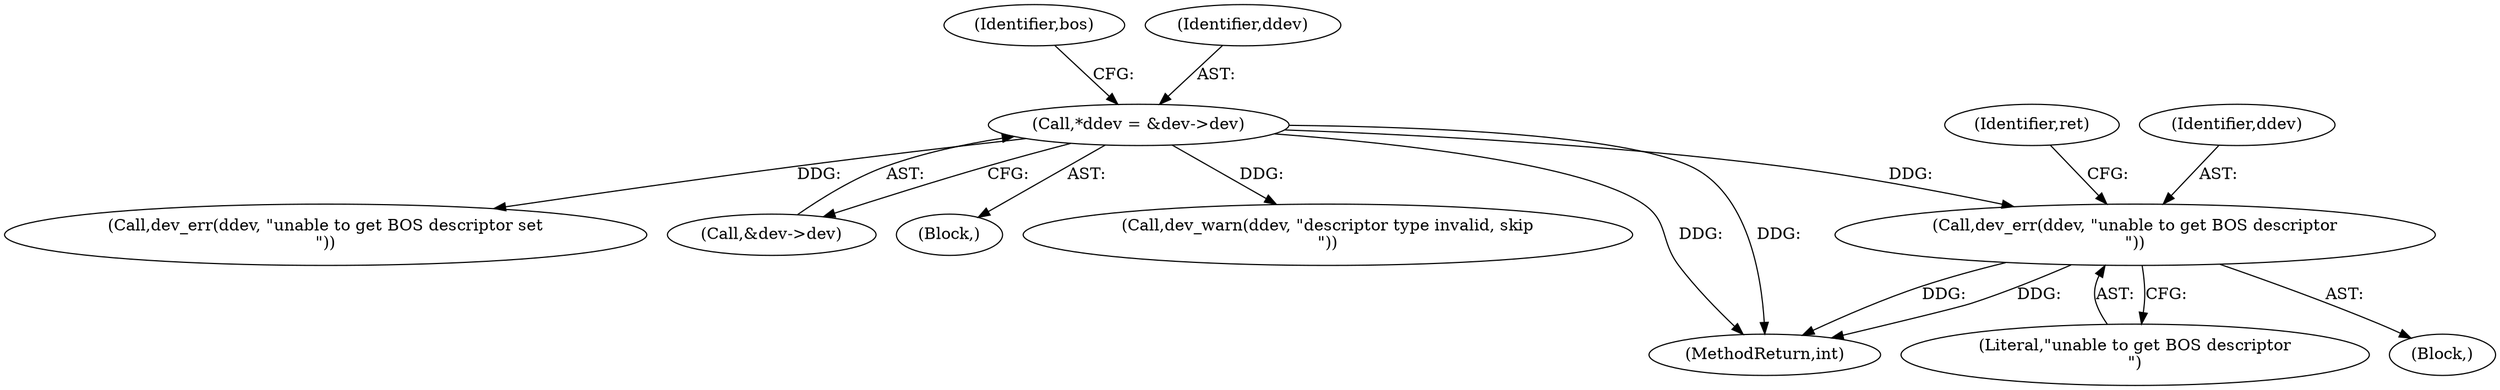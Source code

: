 digraph "0_linux_1c0edc3633b56000e18d82fc241e3995ca18a69e@pointer" {
"1000146" [label="(Call,dev_err(ddev, \"unable to get BOS descriptor\n\"))"];
"1000107" [label="(Call,*ddev = &dev->dev)"];
"1000238" [label="(Call,dev_err(ddev, \"unable to get BOS descriptor set\n\"))"];
"1000109" [label="(Call,&dev->dev)"];
"1000365" [label="(MethodReturn,int)"];
"1000122" [label="(Identifier,bos)"];
"1000107" [label="(Call,*ddev = &dev->dev)"];
"1000146" [label="(Call,dev_err(ddev, \"unable to get BOS descriptor\n\"))"];
"1000147" [label="(Identifier,ddev)"];
"1000105" [label="(Block,)"];
"1000291" [label="(Call,dev_warn(ddev, \"descriptor type invalid, skip\n\"))"];
"1000145" [label="(Block,)"];
"1000151" [label="(Identifier,ret)"];
"1000108" [label="(Identifier,ddev)"];
"1000148" [label="(Literal,\"unable to get BOS descriptor\n\")"];
"1000146" -> "1000145"  [label="AST: "];
"1000146" -> "1000148"  [label="CFG: "];
"1000147" -> "1000146"  [label="AST: "];
"1000148" -> "1000146"  [label="AST: "];
"1000151" -> "1000146"  [label="CFG: "];
"1000146" -> "1000365"  [label="DDG: "];
"1000146" -> "1000365"  [label="DDG: "];
"1000107" -> "1000146"  [label="DDG: "];
"1000107" -> "1000105"  [label="AST: "];
"1000107" -> "1000109"  [label="CFG: "];
"1000108" -> "1000107"  [label="AST: "];
"1000109" -> "1000107"  [label="AST: "];
"1000122" -> "1000107"  [label="CFG: "];
"1000107" -> "1000365"  [label="DDG: "];
"1000107" -> "1000365"  [label="DDG: "];
"1000107" -> "1000238"  [label="DDG: "];
"1000107" -> "1000291"  [label="DDG: "];
}
